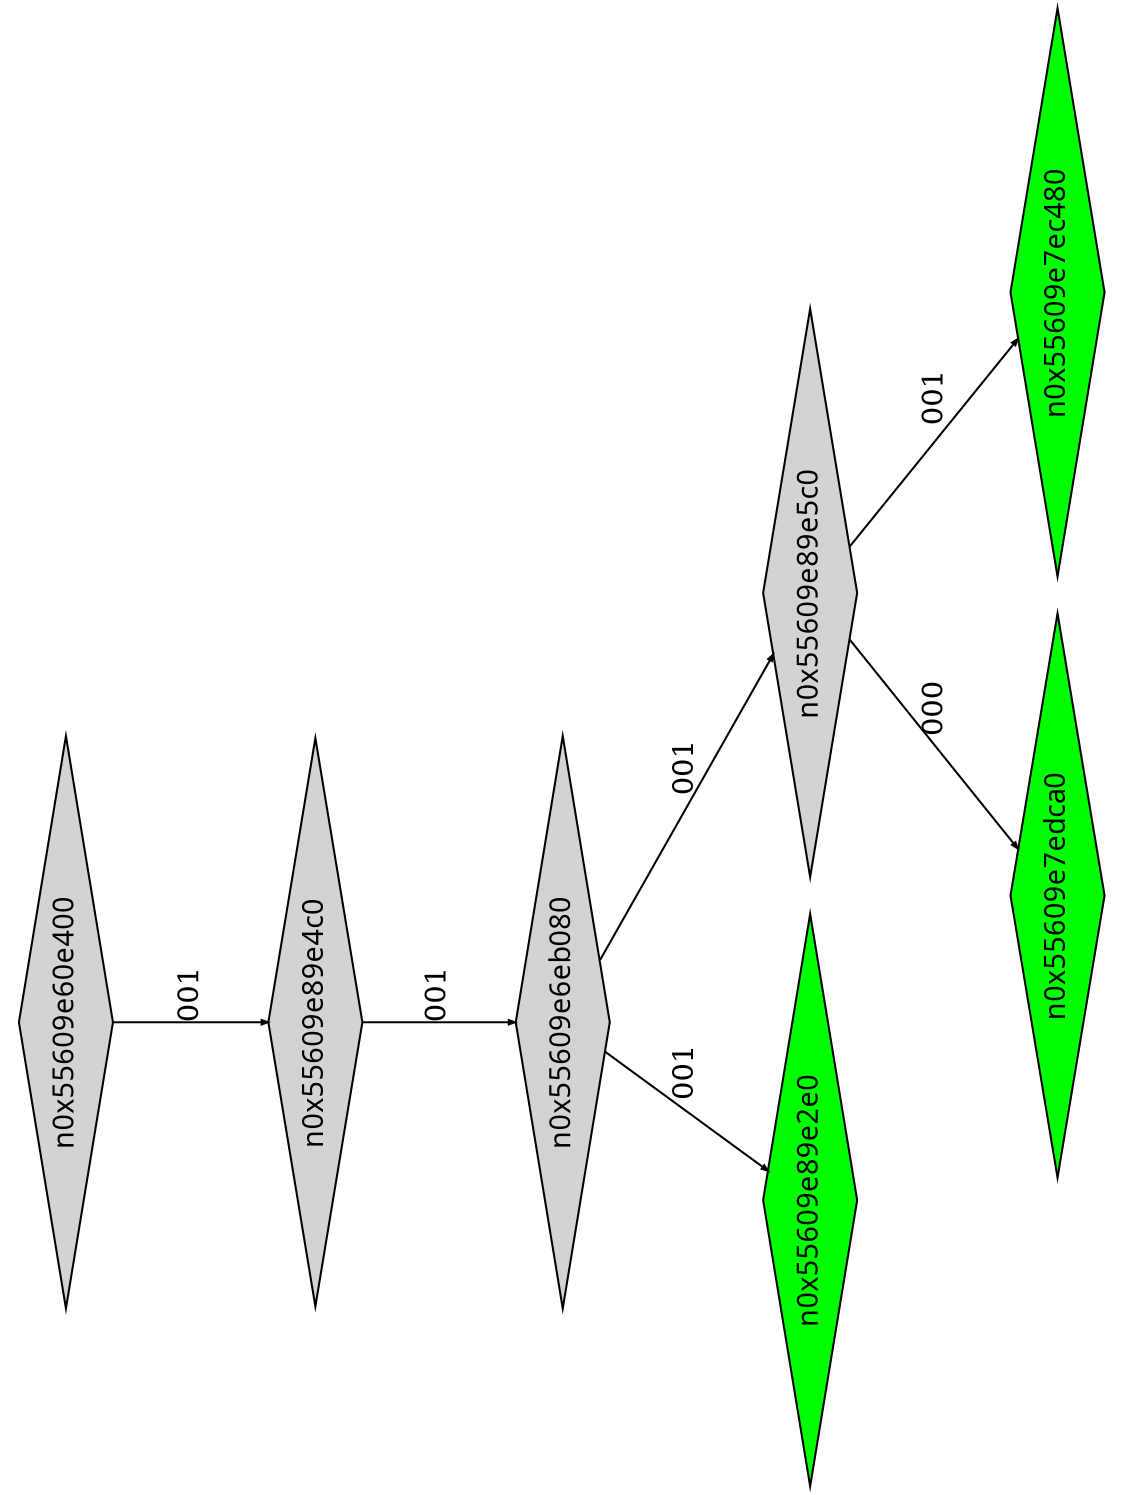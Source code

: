 digraph G {
	size="10,7.5";
	ratio=fill;
	rotate=90;
	center = "true";
	node [style="filled",width=.1,height=.1,fontname="Terminus"]
	edge [arrowsize=.3]
	n0x55609e60e400 [shape=diamond];
	n0x55609e60e400 -> n0x55609e89e4c0 [label=001];
	n0x55609e89e4c0 [shape=diamond];
	n0x55609e89e4c0 -> n0x55609e6eb080 [label=001];
	n0x55609e6eb080 [shape=diamond];
	n0x55609e6eb080 -> n0x55609e89e2e0 [label=001];
	n0x55609e6eb080 -> n0x55609e89e5c0 [label=001];
	n0x55609e89e5c0 [shape=diamond];
	n0x55609e89e5c0 -> n0x55609e7edca0 [label=000];
	n0x55609e89e5c0 -> n0x55609e7ec480 [label=001];
	n0x55609e7ec480 [shape=diamond,fillcolor=green];
	n0x55609e7edca0 [shape=diamond,fillcolor=green];
	n0x55609e89e2e0 [shape=diamond,fillcolor=green];
}
